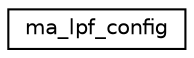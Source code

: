 digraph "Graphical Class Hierarchy"
{
 // LATEX_PDF_SIZE
  edge [fontname="Helvetica",fontsize="10",labelfontname="Helvetica",labelfontsize="10"];
  node [fontname="Helvetica",fontsize="10",shape=record];
  rankdir="LR";
  Node0 [label="ma_lpf_config",height=0.2,width=0.4,color="black", fillcolor="white", style="filled",URL="$structma__lpf__config.html",tooltip=" "];
}

